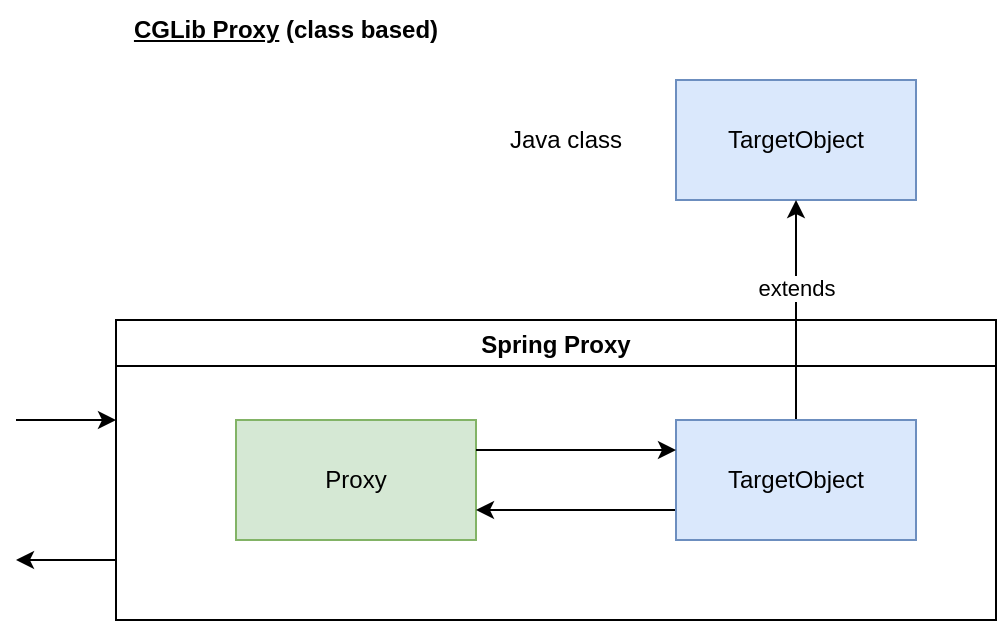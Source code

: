 <mxfile version="20.2.7" type="device"><diagram id="8eA7ogt3VfETGE0eifEP" name="Page-1"><mxGraphModel dx="1422" dy="794" grid="1" gridSize="10" guides="1" tooltips="1" connect="1" arrows="1" fold="1" page="1" pageScale="1" pageWidth="827" pageHeight="1169" math="0" shadow="0"><root><mxCell id="0"/><mxCell id="1" parent="0"/><mxCell id="jI1dps2agYo3kV9TpcEB-3" value="Spring Proxy" style="swimlane;" vertex="1" parent="1"><mxGeometry x="190" y="350" width="440" height="150" as="geometry"/></mxCell><mxCell id="jI1dps2agYo3kV9TpcEB-4" value="Proxy" style="rounded=0;whiteSpace=wrap;html=1;fillColor=#d5e8d4;strokeColor=#82b366;" vertex="1" parent="jI1dps2agYo3kV9TpcEB-3"><mxGeometry x="60" y="50" width="120" height="60" as="geometry"/></mxCell><mxCell id="jI1dps2agYo3kV9TpcEB-1" value="TargetObject" style="rounded=0;whiteSpace=wrap;html=1;fillColor=#dae8fc;strokeColor=#6c8ebf;" vertex="1" parent="1"><mxGeometry x="470" y="230" width="120" height="60" as="geometry"/></mxCell><mxCell id="jI1dps2agYo3kV9TpcEB-6" style="edgeStyle=orthogonalEdgeStyle;rounded=0;orthogonalLoop=1;jettySize=auto;html=1;exitX=0;exitY=0.75;exitDx=0;exitDy=0;entryX=1;entryY=0.75;entryDx=0;entryDy=0;" edge="1" parent="1" source="jI1dps2agYo3kV9TpcEB-2" target="jI1dps2agYo3kV9TpcEB-4"><mxGeometry relative="1" as="geometry"/></mxCell><mxCell id="jI1dps2agYo3kV9TpcEB-9" style="edgeStyle=orthogonalEdgeStyle;rounded=0;orthogonalLoop=1;jettySize=auto;html=1;exitX=0.5;exitY=0;exitDx=0;exitDy=0;entryX=0.5;entryY=1;entryDx=0;entryDy=0;" edge="1" parent="1" source="jI1dps2agYo3kV9TpcEB-2" target="jI1dps2agYo3kV9TpcEB-1"><mxGeometry relative="1" as="geometry"/></mxCell><mxCell id="jI1dps2agYo3kV9TpcEB-11" value="extends" style="edgeLabel;html=1;align=center;verticalAlign=middle;resizable=0;points=[];" vertex="1" connectable="0" parent="jI1dps2agYo3kV9TpcEB-9"><mxGeometry x="0.2" relative="1" as="geometry"><mxPoint as="offset"/></mxGeometry></mxCell><mxCell id="jI1dps2agYo3kV9TpcEB-2" value="TargetObject" style="rounded=0;whiteSpace=wrap;html=1;fillColor=#dae8fc;strokeColor=#6c8ebf;" vertex="1" parent="1"><mxGeometry x="470" y="400" width="120" height="60" as="geometry"/></mxCell><mxCell id="jI1dps2agYo3kV9TpcEB-5" style="edgeStyle=orthogonalEdgeStyle;rounded=0;orthogonalLoop=1;jettySize=auto;html=1;exitX=1;exitY=0.25;exitDx=0;exitDy=0;entryX=0;entryY=0.25;entryDx=0;entryDy=0;" edge="1" parent="1" source="jI1dps2agYo3kV9TpcEB-4" target="jI1dps2agYo3kV9TpcEB-2"><mxGeometry relative="1" as="geometry"/></mxCell><mxCell id="jI1dps2agYo3kV9TpcEB-7" value="" style="endArrow=classic;html=1;rounded=0;" edge="1" parent="1"><mxGeometry width="50" height="50" relative="1" as="geometry"><mxPoint x="140" y="400" as="sourcePoint"/><mxPoint x="190" y="400" as="targetPoint"/></mxGeometry></mxCell><mxCell id="jI1dps2agYo3kV9TpcEB-8" value="" style="endArrow=classic;html=1;rounded=0;" edge="1" parent="1"><mxGeometry width="50" height="50" relative="1" as="geometry"><mxPoint x="190" y="470" as="sourcePoint"/><mxPoint x="140" y="470" as="targetPoint"/></mxGeometry></mxCell><mxCell id="jI1dps2agYo3kV9TpcEB-13" value="Java class" style="text;html=1;strokeColor=none;fillColor=none;align=center;verticalAlign=middle;whiteSpace=wrap;rounded=0;" vertex="1" parent="1"><mxGeometry x="370" y="245" width="90" height="30" as="geometry"/></mxCell><mxCell id="jI1dps2agYo3kV9TpcEB-14" value="&lt;b&gt;&lt;u&gt;CGLib Proxy&lt;/u&gt; (class based)&lt;/b&gt;" style="text;html=1;strokeColor=none;fillColor=none;align=center;verticalAlign=middle;whiteSpace=wrap;rounded=0;" vertex="1" parent="1"><mxGeometry x="190" y="190" width="170" height="30" as="geometry"/></mxCell></root></mxGraphModel></diagram></mxfile>